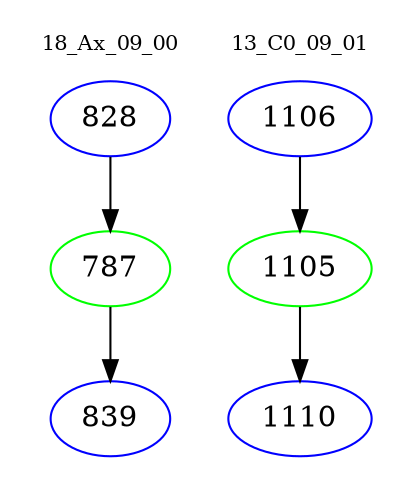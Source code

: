 digraph{
subgraph cluster_0 {
color = white
label = "18_Ax_09_00";
fontsize=10;
T0_828 [label="828", color="blue"]
T0_828 -> T0_787 [color="black"]
T0_787 [label="787", color="green"]
T0_787 -> T0_839 [color="black"]
T0_839 [label="839", color="blue"]
}
subgraph cluster_1 {
color = white
label = "13_C0_09_01";
fontsize=10;
T1_1106 [label="1106", color="blue"]
T1_1106 -> T1_1105 [color="black"]
T1_1105 [label="1105", color="green"]
T1_1105 -> T1_1110 [color="black"]
T1_1110 [label="1110", color="blue"]
}
}

